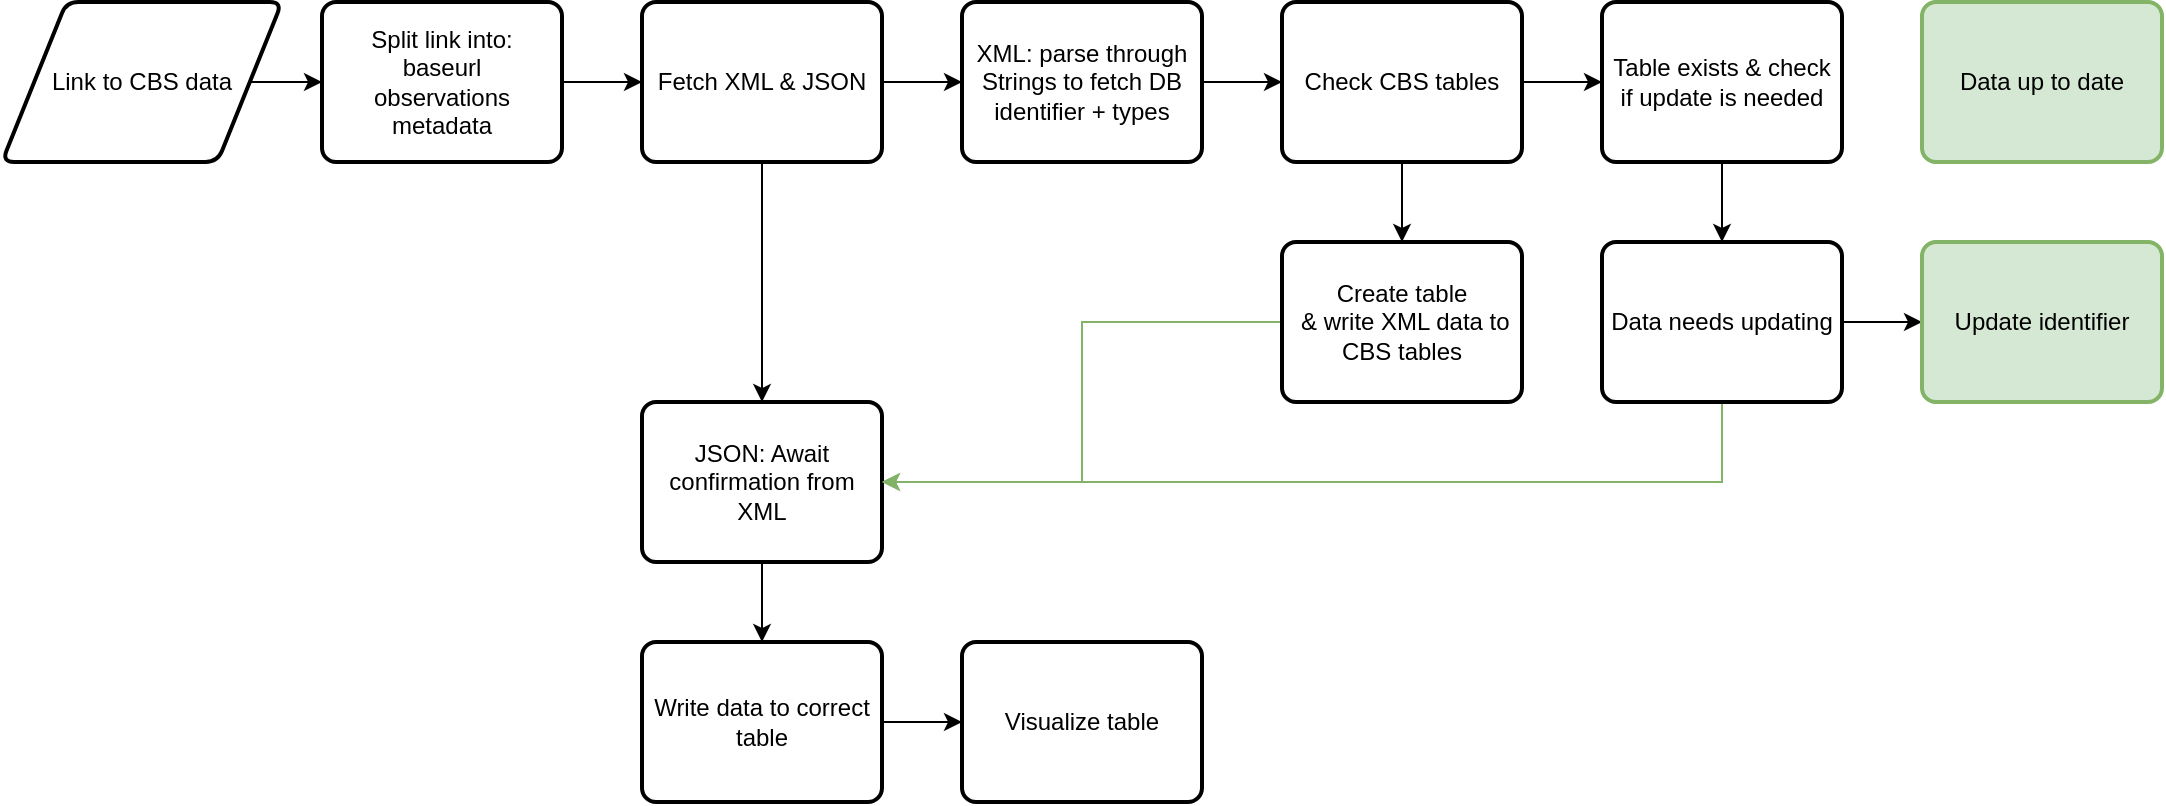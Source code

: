 <mxfile version="18.0.7" type="device"><diagram id="C5RBs43oDa-KdzZeNtuy" name="Page-1"><mxGraphModel dx="1296" dy="706" grid="1" gridSize="10" guides="1" tooltips="1" connect="1" arrows="1" fold="1" page="1" pageScale="1" pageWidth="1654" pageHeight="1169" math="0" shadow="0"><root><mxCell id="WIyWlLk6GJQsqaUBKTNV-0"/><mxCell id="WIyWlLk6GJQsqaUBKTNV-1" parent="WIyWlLk6GJQsqaUBKTNV-0"/><mxCell id="p3NWmC5z7h69KzkWuWDU-18" value="&lt;div&gt;Link to CBS data&lt;/div&gt;" style="shape=parallelogram;html=1;strokeWidth=2;perimeter=parallelogramPerimeter;whiteSpace=wrap;rounded=1;arcSize=12;size=0.23;" vertex="1" parent="WIyWlLk6GJQsqaUBKTNV-1"><mxGeometry x="40" y="160" width="140" height="80" as="geometry"/></mxCell><mxCell id="p3NWmC5z7h69KzkWuWDU-19" value="&lt;div&gt;Split link into:&lt;/div&gt;&lt;div&gt;baseurl&lt;/div&gt;&lt;div&gt;observations&lt;/div&gt;&lt;div&gt;metadata&lt;br&gt;&lt;/div&gt;" style="rounded=1;whiteSpace=wrap;html=1;absoluteArcSize=1;arcSize=14;strokeWidth=2;" vertex="1" parent="WIyWlLk6GJQsqaUBKTNV-1"><mxGeometry x="200" y="160" width="120" height="80" as="geometry"/></mxCell><mxCell id="p3NWmC5z7h69KzkWuWDU-22" value="&lt;div&gt;Fetch XML &amp;amp; JSON&lt;/div&gt;" style="rounded=1;whiteSpace=wrap;html=1;absoluteArcSize=1;arcSize=14;strokeWidth=2;" vertex="1" parent="WIyWlLk6GJQsqaUBKTNV-1"><mxGeometry x="360" y="160" width="120" height="80" as="geometry"/></mxCell><mxCell id="p3NWmC5z7h69KzkWuWDU-36" style="edgeStyle=orthogonalEdgeStyle;rounded=0;orthogonalLoop=1;jettySize=auto;html=1;entryX=0;entryY=0.5;entryDx=0;entryDy=0;" edge="1" parent="WIyWlLk6GJQsqaUBKTNV-1" source="p3NWmC5z7h69KzkWuWDU-24" target="p3NWmC5z7h69KzkWuWDU-35"><mxGeometry relative="1" as="geometry"/></mxCell><mxCell id="p3NWmC5z7h69KzkWuWDU-24" value="XML: parse through Strings to fetch DB identifier + types" style="rounded=1;whiteSpace=wrap;html=1;absoluteArcSize=1;arcSize=14;strokeWidth=2;" vertex="1" parent="WIyWlLk6GJQsqaUBKTNV-1"><mxGeometry x="520" y="160" width="120" height="80" as="geometry"/></mxCell><mxCell id="p3NWmC5z7h69KzkWuWDU-49" style="edgeStyle=orthogonalEdgeStyle;rounded=0;orthogonalLoop=1;jettySize=auto;html=1;entryX=0.5;entryY=0;entryDx=0;entryDy=0;" edge="1" parent="WIyWlLk6GJQsqaUBKTNV-1" source="p3NWmC5z7h69KzkWuWDU-25" target="p3NWmC5z7h69KzkWuWDU-48"><mxGeometry relative="1" as="geometry"/></mxCell><mxCell id="p3NWmC5z7h69KzkWuWDU-25" value="JSON: Await confirmation from XML" style="rounded=1;whiteSpace=wrap;html=1;absoluteArcSize=1;arcSize=14;strokeWidth=2;" vertex="1" parent="WIyWlLk6GJQsqaUBKTNV-1"><mxGeometry x="360" y="360" width="120" height="80" as="geometry"/></mxCell><mxCell id="p3NWmC5z7h69KzkWuWDU-26" value="" style="endArrow=classic;html=1;rounded=0;exitX=0.5;exitY=1;exitDx=0;exitDy=0;entryX=0.5;entryY=0;entryDx=0;entryDy=0;" edge="1" parent="WIyWlLk6GJQsqaUBKTNV-1" source="p3NWmC5z7h69KzkWuWDU-22" target="p3NWmC5z7h69KzkWuWDU-25"><mxGeometry width="50" height="50" relative="1" as="geometry"><mxPoint x="290" y="300" as="sourcePoint"/><mxPoint x="340" y="250" as="targetPoint"/></mxGeometry></mxCell><mxCell id="p3NWmC5z7h69KzkWuWDU-27" value="" style="endArrow=classic;html=1;rounded=0;entryX=0;entryY=0.5;entryDx=0;entryDy=0;exitX=1;exitY=0.5;exitDx=0;exitDy=0;" edge="1" parent="WIyWlLk6GJQsqaUBKTNV-1" source="p3NWmC5z7h69KzkWuWDU-22" target="p3NWmC5z7h69KzkWuWDU-24"><mxGeometry width="50" height="50" relative="1" as="geometry"><mxPoint x="290" y="300" as="sourcePoint"/><mxPoint x="340" y="250" as="targetPoint"/></mxGeometry></mxCell><mxCell id="p3NWmC5z7h69KzkWuWDU-29" value="" style="endArrow=classic;html=1;rounded=0;exitX=1;exitY=0.5;exitDx=0;exitDy=0;entryX=0;entryY=0.5;entryDx=0;entryDy=0;" edge="1" parent="WIyWlLk6GJQsqaUBKTNV-1" source="p3NWmC5z7h69KzkWuWDU-19" target="p3NWmC5z7h69KzkWuWDU-22"><mxGeometry width="50" height="50" relative="1" as="geometry"><mxPoint x="290" y="300" as="sourcePoint"/><mxPoint x="340" y="250" as="targetPoint"/></mxGeometry></mxCell><mxCell id="p3NWmC5z7h69KzkWuWDU-32" value="" style="endArrow=classic;html=1;rounded=0;exitX=1;exitY=0.5;exitDx=0;exitDy=0;entryX=0;entryY=0.5;entryDx=0;entryDy=0;" edge="1" parent="WIyWlLk6GJQsqaUBKTNV-1" source="p3NWmC5z7h69KzkWuWDU-18" target="p3NWmC5z7h69KzkWuWDU-19"><mxGeometry width="50" height="50" relative="1" as="geometry"><mxPoint x="290" y="300" as="sourcePoint"/><mxPoint x="340" y="250" as="targetPoint"/></mxGeometry></mxCell><mxCell id="p3NWmC5z7h69KzkWuWDU-39" style="edgeStyle=orthogonalEdgeStyle;rounded=0;orthogonalLoop=1;jettySize=auto;html=1;entryX=0.5;entryY=0;entryDx=0;entryDy=0;" edge="1" parent="WIyWlLk6GJQsqaUBKTNV-1" source="p3NWmC5z7h69KzkWuWDU-35" target="p3NWmC5z7h69KzkWuWDU-37"><mxGeometry relative="1" as="geometry"/></mxCell><mxCell id="p3NWmC5z7h69KzkWuWDU-40" style="edgeStyle=orthogonalEdgeStyle;rounded=0;orthogonalLoop=1;jettySize=auto;html=1;entryX=0;entryY=0.5;entryDx=0;entryDy=0;" edge="1" parent="WIyWlLk6GJQsqaUBKTNV-1" source="p3NWmC5z7h69KzkWuWDU-35" target="p3NWmC5z7h69KzkWuWDU-38"><mxGeometry relative="1" as="geometry"/></mxCell><mxCell id="p3NWmC5z7h69KzkWuWDU-35" value="Check CBS tables" style="rounded=1;whiteSpace=wrap;html=1;absoluteArcSize=1;arcSize=14;strokeWidth=2;" vertex="1" parent="WIyWlLk6GJQsqaUBKTNV-1"><mxGeometry x="680" y="160" width="120" height="80" as="geometry"/></mxCell><mxCell id="p3NWmC5z7h69KzkWuWDU-41" style="edgeStyle=orthogonalEdgeStyle;rounded=0;orthogonalLoop=1;jettySize=auto;html=1;fillColor=#d5e8d4;strokeColor=#82b366;" edge="1" parent="WIyWlLk6GJQsqaUBKTNV-1" source="p3NWmC5z7h69KzkWuWDU-37" target="p3NWmC5z7h69KzkWuWDU-25"><mxGeometry relative="1" as="geometry"/></mxCell><mxCell id="p3NWmC5z7h69KzkWuWDU-37" value="&lt;div&gt;Create table&lt;/div&gt;&lt;div&gt;&amp;nbsp;&amp;amp; write XML data to CBS tables&lt;/div&gt;" style="rounded=1;whiteSpace=wrap;html=1;absoluteArcSize=1;arcSize=14;strokeWidth=2;" vertex="1" parent="WIyWlLk6GJQsqaUBKTNV-1"><mxGeometry x="680" y="280" width="120" height="80" as="geometry"/></mxCell><mxCell id="p3NWmC5z7h69KzkWuWDU-45" style="edgeStyle=orthogonalEdgeStyle;rounded=0;orthogonalLoop=1;jettySize=auto;html=1;entryX=0.5;entryY=0;entryDx=0;entryDy=0;" edge="1" parent="WIyWlLk6GJQsqaUBKTNV-1" source="p3NWmC5z7h69KzkWuWDU-38" target="p3NWmC5z7h69KzkWuWDU-42"><mxGeometry relative="1" as="geometry"/></mxCell><mxCell id="p3NWmC5z7h69KzkWuWDU-38" value="Table exists &amp;amp; check if update is needed" style="rounded=1;whiteSpace=wrap;html=1;absoluteArcSize=1;arcSize=14;strokeWidth=2;" vertex="1" parent="WIyWlLk6GJQsqaUBKTNV-1"><mxGeometry x="840" y="160" width="120" height="80" as="geometry"/></mxCell><mxCell id="p3NWmC5z7h69KzkWuWDU-44" style="edgeStyle=orthogonalEdgeStyle;rounded=0;orthogonalLoop=1;jettySize=auto;html=1;fillColor=#d5e8d4;strokeColor=#82b366;" edge="1" parent="WIyWlLk6GJQsqaUBKTNV-1" source="p3NWmC5z7h69KzkWuWDU-42"><mxGeometry relative="1" as="geometry"><mxPoint x="480.0" y="400" as="targetPoint"/><Array as="points"><mxPoint x="900" y="400"/></Array></mxGeometry></mxCell><mxCell id="p3NWmC5z7h69KzkWuWDU-47" style="edgeStyle=orthogonalEdgeStyle;rounded=0;orthogonalLoop=1;jettySize=auto;html=1;entryX=0;entryY=0.5;entryDx=0;entryDy=0;" edge="1" parent="WIyWlLk6GJQsqaUBKTNV-1" source="p3NWmC5z7h69KzkWuWDU-42" target="p3NWmC5z7h69KzkWuWDU-46"><mxGeometry relative="1" as="geometry"/></mxCell><mxCell id="p3NWmC5z7h69KzkWuWDU-42" value="&lt;div&gt;Data needs updating&lt;/div&gt;" style="rounded=1;whiteSpace=wrap;html=1;absoluteArcSize=1;arcSize=14;strokeWidth=2;" vertex="1" parent="WIyWlLk6GJQsqaUBKTNV-1"><mxGeometry x="840" y="280" width="120" height="80" as="geometry"/></mxCell><mxCell id="p3NWmC5z7h69KzkWuWDU-43" value="&lt;div&gt;Data up to date&lt;/div&gt;" style="rounded=1;whiteSpace=wrap;html=1;absoluteArcSize=1;arcSize=14;strokeWidth=2;fillColor=#d5e8d4;strokeColor=#82b366;" vertex="1" parent="WIyWlLk6GJQsqaUBKTNV-1"><mxGeometry x="1000" y="160" width="120" height="80" as="geometry"/></mxCell><mxCell id="p3NWmC5z7h69KzkWuWDU-46" value="&lt;div&gt;Update identifier&lt;/div&gt;" style="rounded=1;whiteSpace=wrap;html=1;absoluteArcSize=1;arcSize=14;strokeWidth=2;fillColor=#d5e8d4;strokeColor=#82b366;" vertex="1" parent="WIyWlLk6GJQsqaUBKTNV-1"><mxGeometry x="1000" y="280" width="120" height="80" as="geometry"/></mxCell><mxCell id="p3NWmC5z7h69KzkWuWDU-51" style="edgeStyle=orthogonalEdgeStyle;rounded=0;orthogonalLoop=1;jettySize=auto;html=1;" edge="1" parent="WIyWlLk6GJQsqaUBKTNV-1" source="p3NWmC5z7h69KzkWuWDU-48" target="p3NWmC5z7h69KzkWuWDU-50"><mxGeometry relative="1" as="geometry"/></mxCell><mxCell id="p3NWmC5z7h69KzkWuWDU-48" value="Write data to correct table" style="rounded=1;whiteSpace=wrap;html=1;absoluteArcSize=1;arcSize=14;strokeWidth=2;" vertex="1" parent="WIyWlLk6GJQsqaUBKTNV-1"><mxGeometry x="360" y="480" width="120" height="80" as="geometry"/></mxCell><mxCell id="p3NWmC5z7h69KzkWuWDU-50" value="Visualize table" style="rounded=1;whiteSpace=wrap;html=1;absoluteArcSize=1;arcSize=14;strokeWidth=2;" vertex="1" parent="WIyWlLk6GJQsqaUBKTNV-1"><mxGeometry x="520" y="480" width="120" height="80" as="geometry"/></mxCell></root></mxGraphModel></diagram></mxfile>